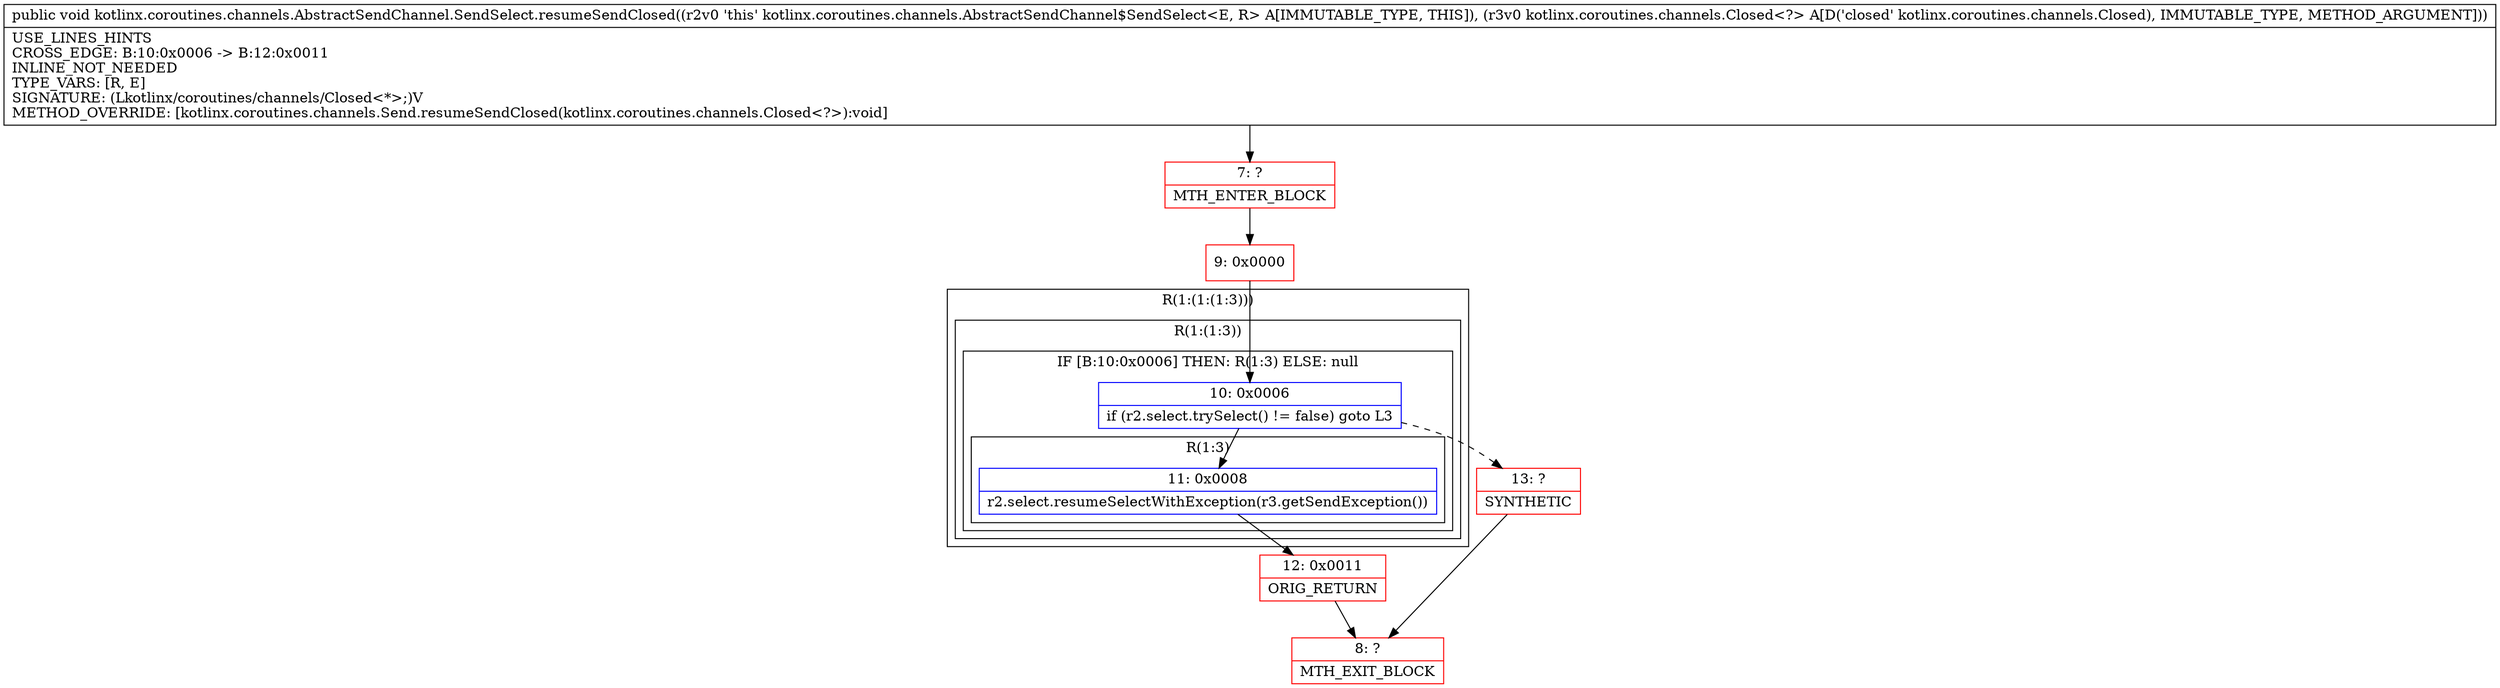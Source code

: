 digraph "CFG forkotlinx.coroutines.channels.AbstractSendChannel.SendSelect.resumeSendClosed(Lkotlinx\/coroutines\/channels\/Closed;)V" {
subgraph cluster_Region_2484154 {
label = "R(1:(1:(1:3)))";
node [shape=record,color=blue];
subgraph cluster_Region_1394687821 {
label = "R(1:(1:3))";
node [shape=record,color=blue];
subgraph cluster_IfRegion_410420604 {
label = "IF [B:10:0x0006] THEN: R(1:3) ELSE: null";
node [shape=record,color=blue];
Node_10 [shape=record,label="{10\:\ 0x0006|if (r2.select.trySelect() != false) goto L3\l}"];
subgraph cluster_Region_131009895 {
label = "R(1:3)";
node [shape=record,color=blue];
Node_11 [shape=record,label="{11\:\ 0x0008|r2.select.resumeSelectWithException(r3.getSendException())\l}"];
}
}
}
}
Node_7 [shape=record,color=red,label="{7\:\ ?|MTH_ENTER_BLOCK\l}"];
Node_9 [shape=record,color=red,label="{9\:\ 0x0000}"];
Node_12 [shape=record,color=red,label="{12\:\ 0x0011|ORIG_RETURN\l}"];
Node_8 [shape=record,color=red,label="{8\:\ ?|MTH_EXIT_BLOCK\l}"];
Node_13 [shape=record,color=red,label="{13\:\ ?|SYNTHETIC\l}"];
MethodNode[shape=record,label="{public void kotlinx.coroutines.channels.AbstractSendChannel.SendSelect.resumeSendClosed((r2v0 'this' kotlinx.coroutines.channels.AbstractSendChannel$SendSelect\<E, R\> A[IMMUTABLE_TYPE, THIS]), (r3v0 kotlinx.coroutines.channels.Closed\<?\> A[D('closed' kotlinx.coroutines.channels.Closed), IMMUTABLE_TYPE, METHOD_ARGUMENT]))  | USE_LINES_HINTS\lCROSS_EDGE: B:10:0x0006 \-\> B:12:0x0011\lINLINE_NOT_NEEDED\lTYPE_VARS: [R, E]\lSIGNATURE: (Lkotlinx\/coroutines\/channels\/Closed\<*\>;)V\lMETHOD_OVERRIDE: [kotlinx.coroutines.channels.Send.resumeSendClosed(kotlinx.coroutines.channels.Closed\<?\>):void]\l}"];
MethodNode -> Node_7;Node_10 -> Node_11;
Node_10 -> Node_13[style=dashed];
Node_11 -> Node_12;
Node_7 -> Node_9;
Node_9 -> Node_10;
Node_12 -> Node_8;
Node_13 -> Node_8;
}

